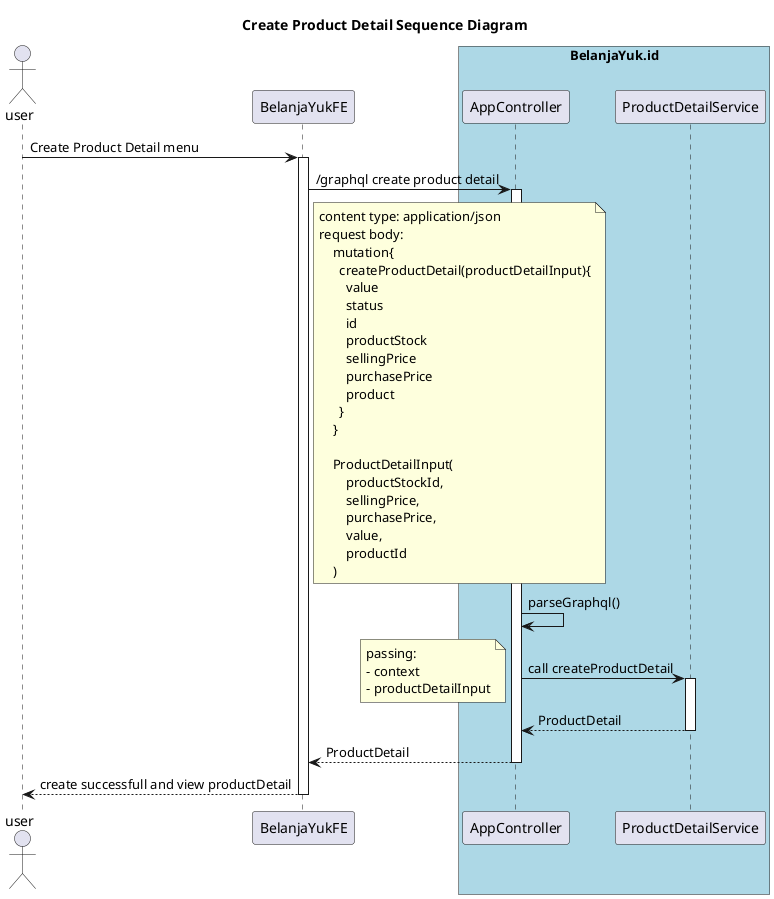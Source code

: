 @startuml
title: Create Product Detail Sequence Diagram
actor user
participant BelanjaYukFE
box "BelanjaYuk.id" #LightBlue
participant AppController
participant ProductDetailService
end box

user -> BelanjaYukFE ++ : Create Product Detail menu
BelanjaYukFE -> AppController ++ : /graphql create product detail
    note right of BelanjaYukFE
    content type: application/json
    request body:
        mutation{
          createProductDetail(productDetailInput){
            value
            status
            id
            productStock
            sellingPrice
            purchasePrice
            product
          }
        }

        ProductDetailInput(
            productStockId,
            sellingPrice,
            purchasePrice,
            value,
            productId
        )
    end note
AppController -> AppController : parseGraphql()
AppController -> ProductDetailService ++ : call createProductDetail
    note left
    passing:
    - context
    - productDetailInput
    end note
ProductDetailService --> AppController --: ProductDetail
AppController --> BelanjaYukFE -- : ProductDetail
BelanjaYukFE --> user -- : create successfull and view productDetail
@enduml